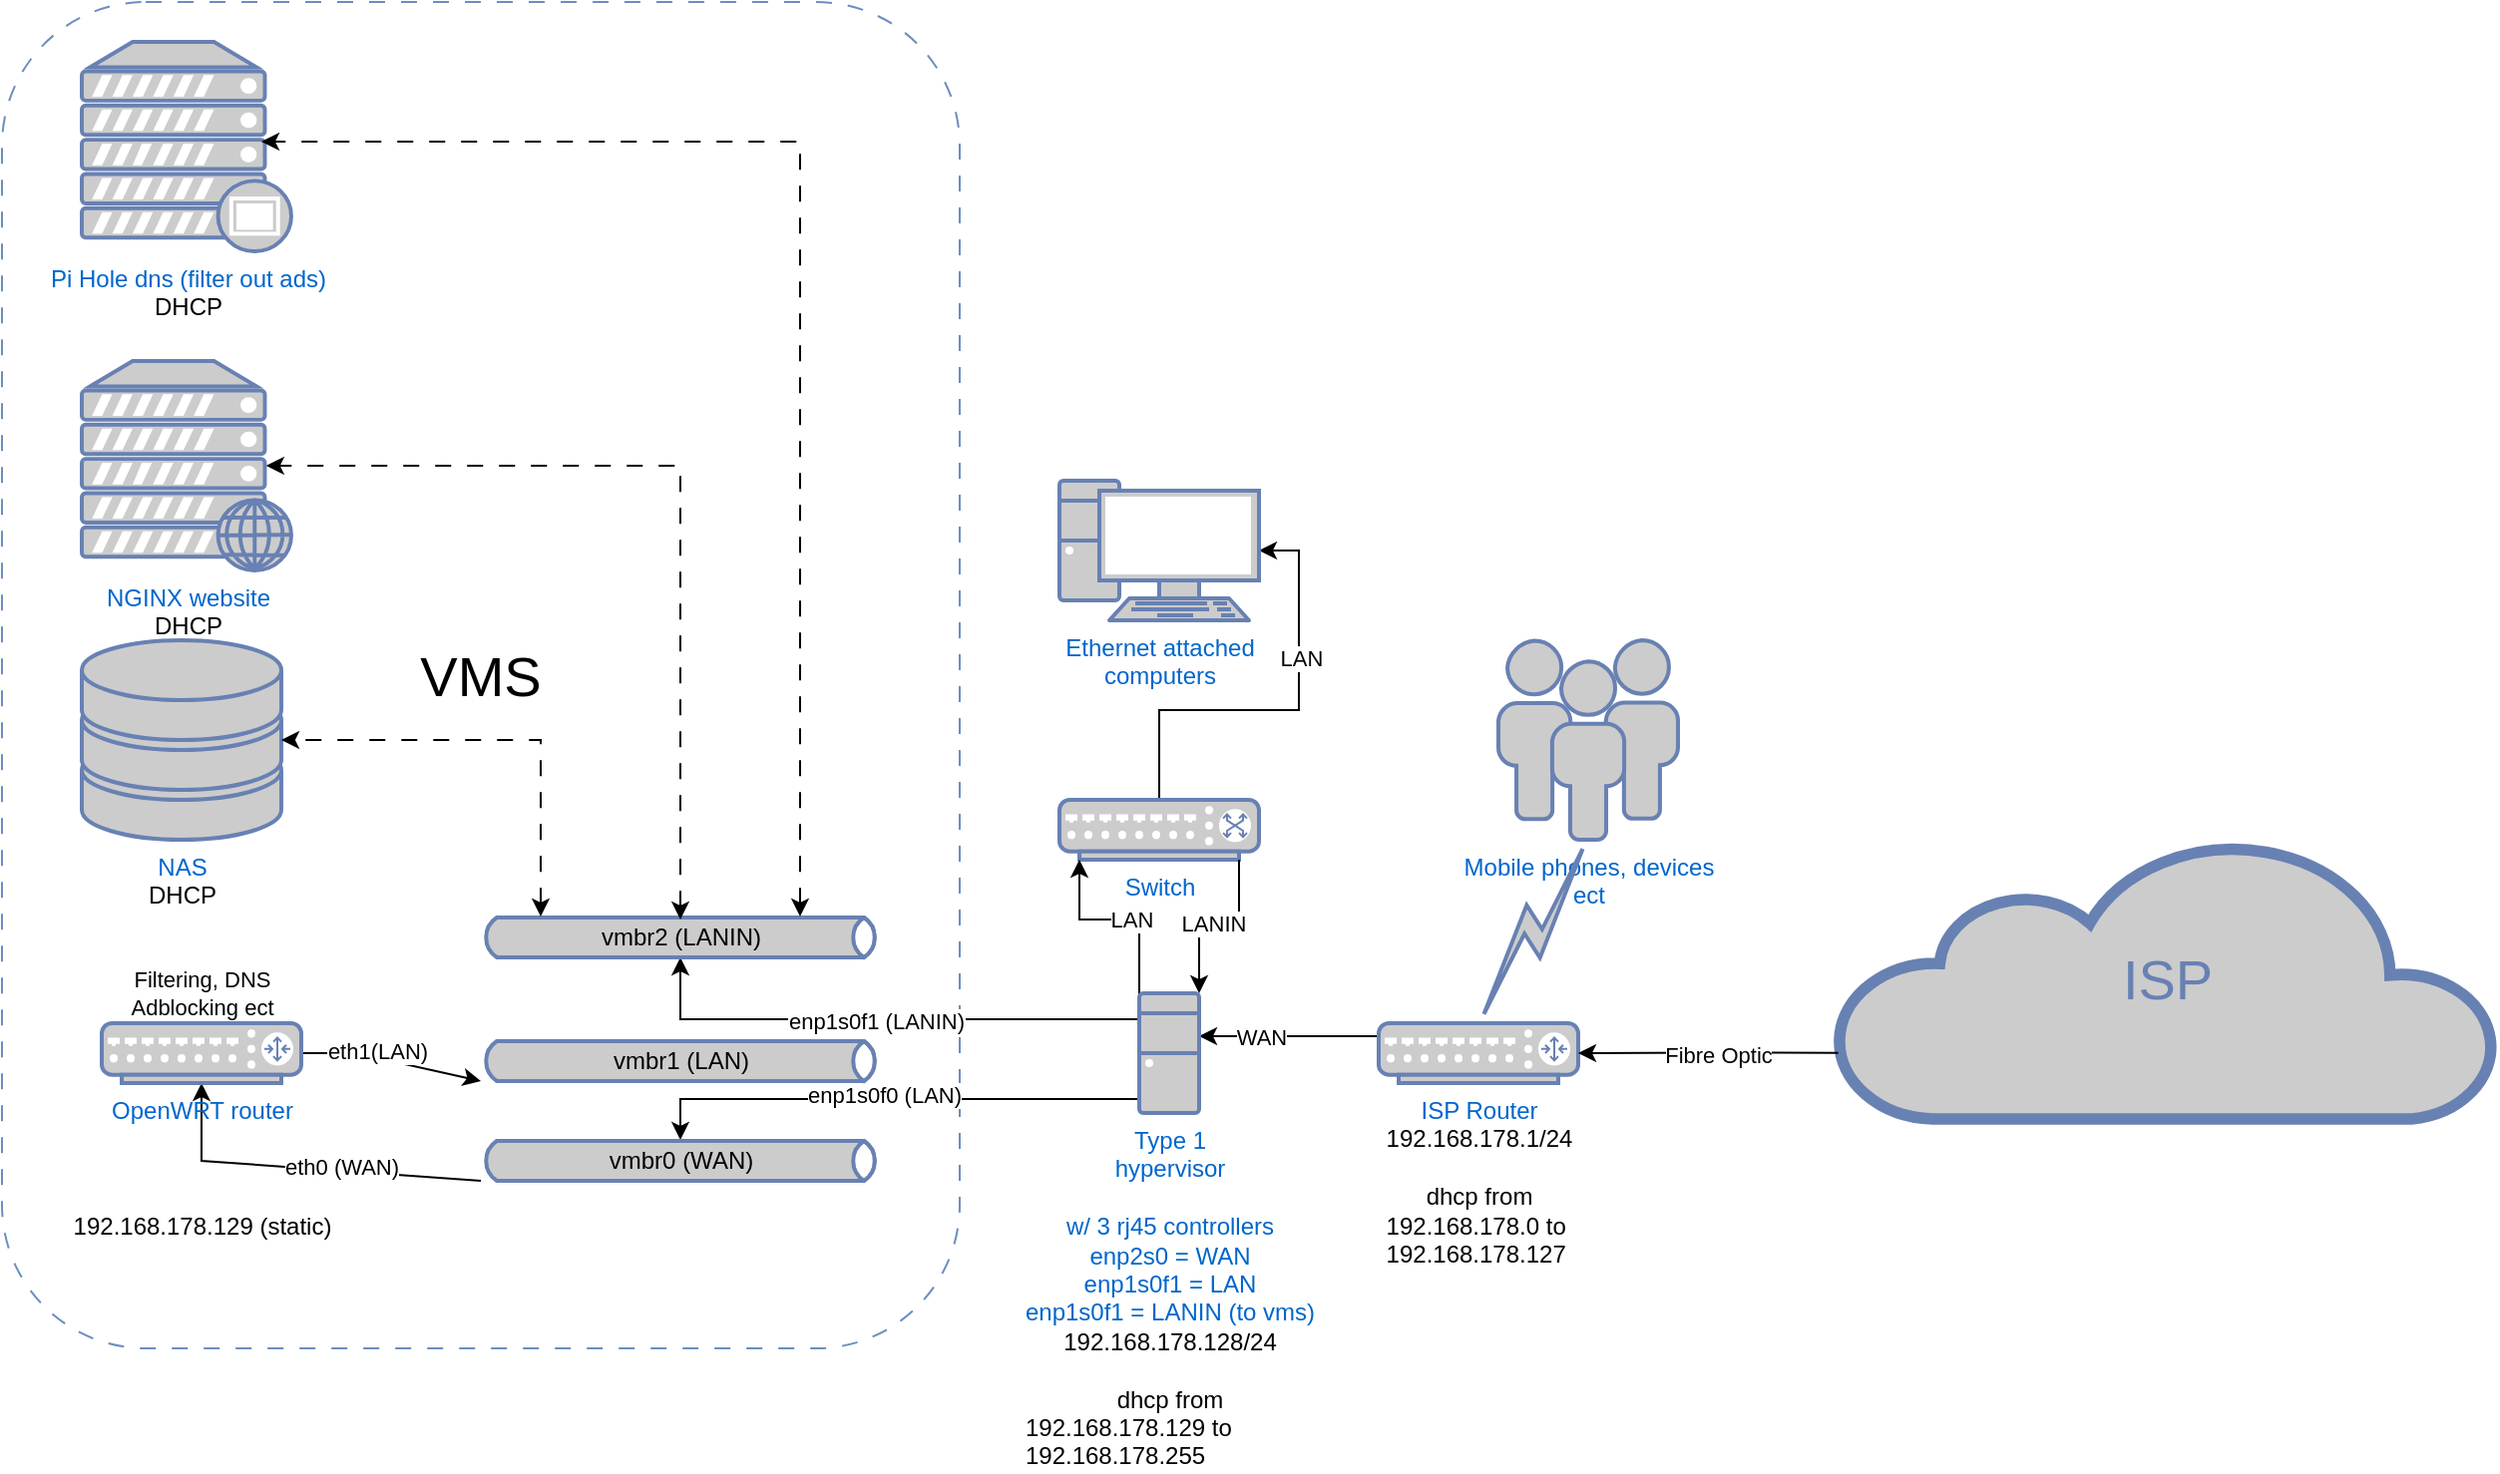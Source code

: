 <mxfile version="24.6.4" type="github">
  <diagram name="Page-1" id="bfe91b75-5d2c-26a0-9c1d-138518896778">
    <mxGraphModel dx="899" dy="506" grid="1" gridSize="10" guides="1" tooltips="1" connect="1" arrows="1" fold="1" page="1" pageScale="1" pageWidth="1100" pageHeight="850" background="none" math="0" shadow="0">
      <root>
        <mxCell id="0" />
        <mxCell id="1" parent="0" />
        <mxCell id="6iD_Mrj8QfbNQLrUIZJ0-72" value="&lt;font style=&quot;font-size: 28px;&quot;&gt;VMS&lt;/font&gt;" style="rounded=1;whiteSpace=wrap;html=1;fillColor=none;strokeColor=#6c8ebf;dashed=1;dashPattern=8 8;" vertex="1" parent="1">
          <mxGeometry x="950" y="370" width="480" height="675" as="geometry" />
        </mxCell>
        <mxCell id="7c3789c024ecab99-53" value="ISP" style="html=1;fillColor=#CCCCCC;strokeColor=#6881B3;gradientColor=none;gradientDirection=north;strokeWidth=2;shape=mxgraph.networks.cloud;fontColor=#6881B3;rounded=0;shadow=0;comic=0;align=center;fontSize=28;" parent="1" vertex="1">
          <mxGeometry x="1870" y="790" width="330" height="140" as="geometry" />
        </mxCell>
        <mxCell id="6iD_Mrj8QfbNQLrUIZJ0-4" style="edgeStyle=orthogonalEdgeStyle;rounded=0;orthogonalLoop=1;jettySize=auto;html=1;exitX=0;exitY=0.5;exitDx=0;exitDy=0;exitPerimeter=0;" edge="1" parent="1">
          <mxGeometry relative="1" as="geometry">
            <mxPoint x="1640" y="905.49" as="sourcePoint" />
            <mxPoint x="1550" y="888.503" as="targetPoint" />
            <Array as="points">
              <mxPoint x="1640" y="888.49" />
            </Array>
          </mxGeometry>
        </mxCell>
        <mxCell id="6iD_Mrj8QfbNQLrUIZJ0-24" value="WAN" style="edgeLabel;html=1;align=center;verticalAlign=middle;resizable=0;points=[];" vertex="1" connectable="0" parent="6iD_Mrj8QfbNQLrUIZJ0-4">
          <mxGeometry x="0.846" relative="1" as="geometry">
            <mxPoint x="23" as="offset" />
          </mxGeometry>
        </mxCell>
        <mxCell id="7c3789c024ecab99-54" value="ISP Router&lt;br&gt;&lt;span style=&quot;color: rgb(0, 0, 0);&quot;&gt;192.168.178.1/24&lt;br&gt;&lt;br&gt;dhcp from&lt;br&gt;&lt;div style=&quot;text-align: left;&quot;&gt;&lt;span style=&quot;background-color: initial;&quot;&gt;192.168.178.0 to&lt;/span&gt;&lt;/div&gt;&lt;/span&gt;&lt;div style=&quot;&quot;&gt;&lt;div style=&quot;text-align: left;&quot;&gt;&lt;span style=&quot;color: rgb(0, 0, 0); background-color: initial;&quot;&gt;192.168.178.127&lt;/span&gt;&lt;/div&gt;&lt;/div&gt;" style="fontColor=#0066CC;verticalAlign=top;verticalLabelPosition=bottom;labelPosition=center;align=center;html=1;fillColor=#CCCCCC;strokeColor=#6881B3;gradientColor=none;gradientDirection=north;strokeWidth=2;shape=mxgraph.networks.router;rounded=0;shadow=0;comic=0;" parent="1" vertex="1">
          <mxGeometry x="1640" y="882" width="100" height="30" as="geometry" />
        </mxCell>
        <mxCell id="6iD_Mrj8QfbNQLrUIZJ0-58" style="edgeStyle=orthogonalEdgeStyle;rounded=0;orthogonalLoop=1;jettySize=auto;html=1;exitX=0.5;exitY=0;exitDx=0;exitDy=0;exitPerimeter=0;entryX=1;entryY=0.5;entryDx=0;entryDy=0;entryPerimeter=0;" edge="1" parent="1" source="6iD_Mrj8QfbNQLrUIZJ0-1" target="6iD_Mrj8QfbNQLrUIZJ0-62">
          <mxGeometry relative="1" as="geometry">
            <mxPoint x="1530.111" y="720" as="targetPoint" />
          </mxGeometry>
        </mxCell>
        <mxCell id="6iD_Mrj8QfbNQLrUIZJ0-63" value="LAN" style="edgeLabel;html=1;align=center;verticalAlign=middle;resizable=0;points=[];" vertex="1" connectable="0" parent="6iD_Mrj8QfbNQLrUIZJ0-58">
          <mxGeometry x="0.315" y="-1" relative="1" as="geometry">
            <mxPoint as="offset" />
          </mxGeometry>
        </mxCell>
        <mxCell id="6iD_Mrj8QfbNQLrUIZJ0-1" value="Switch" style="fontColor=#0066CC;verticalAlign=top;verticalLabelPosition=bottom;labelPosition=center;align=center;html=1;outlineConnect=0;fillColor=#CCCCCC;strokeColor=#6881B3;gradientColor=none;gradientDirection=north;strokeWidth=2;shape=mxgraph.networks.switch;" vertex="1" parent="1">
          <mxGeometry x="1480" y="770" width="100" height="30" as="geometry" />
        </mxCell>
        <mxCell id="6iD_Mrj8QfbNQLrUIZJ0-25" value="LAN" style="edgeStyle=orthogonalEdgeStyle;rounded=0;orthogonalLoop=1;jettySize=auto;html=1;exitX=0.5;exitY=0;exitDx=0;exitDy=0;exitPerimeter=0;" edge="1" parent="1" source="6iD_Mrj8QfbNQLrUIZJ0-3" target="6iD_Mrj8QfbNQLrUIZJ0-1">
          <mxGeometry relative="1" as="geometry">
            <Array as="points">
              <mxPoint x="1520" y="867" />
              <mxPoint x="1520" y="830" />
              <mxPoint x="1490" y="830" />
            </Array>
          </mxGeometry>
        </mxCell>
        <mxCell id="6iD_Mrj8QfbNQLrUIZJ0-34" style="edgeStyle=orthogonalEdgeStyle;rounded=0;orthogonalLoop=1;jettySize=auto;html=1;exitX=0;exitY=0.5;exitDx=0;exitDy=0;exitPerimeter=0;" edge="1" parent="1" source="6iD_Mrj8QfbNQLrUIZJ0-3" target="6iD_Mrj8QfbNQLrUIZJ0-5">
          <mxGeometry relative="1" as="geometry">
            <Array as="points">
              <mxPoint x="1520" y="880" />
              <mxPoint x="1290" y="880" />
            </Array>
          </mxGeometry>
        </mxCell>
        <mxCell id="6iD_Mrj8QfbNQLrUIZJ0-35" value="enp1s0f1 (LANIN)" style="edgeLabel;html=1;align=center;verticalAlign=middle;resizable=0;points=[];" vertex="1" connectable="0" parent="6iD_Mrj8QfbNQLrUIZJ0-34">
          <mxGeometry x="0.075" y="1" relative="1" as="geometry">
            <mxPoint as="offset" />
          </mxGeometry>
        </mxCell>
        <mxCell id="6iD_Mrj8QfbNQLrUIZJ0-37" style="edgeStyle=orthogonalEdgeStyle;rounded=0;orthogonalLoop=1;jettySize=auto;html=1;exitX=0;exitY=0.5;exitDx=0;exitDy=0;exitPerimeter=0;" edge="1" parent="1" source="6iD_Mrj8QfbNQLrUIZJ0-3" target="6iD_Mrj8QfbNQLrUIZJ0-31">
          <mxGeometry relative="1" as="geometry">
            <Array as="points">
              <mxPoint x="1520" y="920" />
              <mxPoint x="1290" y="920" />
            </Array>
          </mxGeometry>
        </mxCell>
        <mxCell id="6iD_Mrj8QfbNQLrUIZJ0-38" value="enp1s0f0 (LAN)" style="edgeLabel;html=1;align=center;verticalAlign=middle;resizable=0;points=[];" vertex="1" connectable="0" parent="6iD_Mrj8QfbNQLrUIZJ0-37">
          <mxGeometry x="0.106" y="-2" relative="1" as="geometry">
            <mxPoint as="offset" />
          </mxGeometry>
        </mxCell>
        <mxCell id="6iD_Mrj8QfbNQLrUIZJ0-3" value="Type 1&lt;div&gt;hypervisor&lt;br&gt;&lt;br&gt;w/ 3 rj45 controllers&lt;br&gt;enp2s0 = WAN&lt;/div&gt;&lt;div&gt;enp1s0f1 = LAN&lt;br&gt;enp1s0f1 = LANIN (to vms)&lt;br&gt;&lt;font color=&quot;#000000&quot;&gt;192.168.178.128/24&lt;br&gt;&lt;br&gt;dhcp from&lt;br&gt;&lt;div style=&quot;text-align: left;&quot;&gt;&lt;span style=&quot;background-color: initial;&quot;&gt;192.168.178.129 to&lt;/span&gt;&lt;/div&gt;&lt;div style=&quot;text-align: left;&quot;&gt;&lt;span style=&quot;background-color: initial;&quot;&gt;192.168.178.255&lt;/span&gt;&lt;/div&gt;&lt;/font&gt;&lt;/div&gt;" style="fontColor=#0066CC;verticalAlign=top;verticalLabelPosition=bottom;labelPosition=center;align=center;html=1;outlineConnect=0;fillColor=#CCCCCC;strokeColor=#6881B3;gradientColor=none;gradientDirection=north;strokeWidth=2;shape=mxgraph.networks.desktop_pc;" vertex="1" parent="1">
          <mxGeometry x="1520" y="867" width="30" height="60" as="geometry" />
        </mxCell>
        <mxCell id="6iD_Mrj8QfbNQLrUIZJ0-5" value="vmbr2 (LANIN)" style="html=1;outlineConnect=0;fillColor=#CCCCCC;strokeColor=#6881B3;gradientColor=none;gradientDirection=north;strokeWidth=2;shape=mxgraph.networks.bus;gradientColor=none;gradientDirection=north;fontColor=default;perimeter=backbonePerimeter;backboneSize=20;labelBackgroundColor=none;labelBorderColor=none;textShadow=0;" vertex="1" parent="1">
          <mxGeometry x="1190" y="828" width="200" height="22" as="geometry" />
        </mxCell>
        <mxCell id="6iD_Mrj8QfbNQLrUIZJ0-26" style="edgeStyle=orthogonalEdgeStyle;rounded=0;orthogonalLoop=1;jettySize=auto;html=1;" edge="1" parent="1" source="6iD_Mrj8QfbNQLrUIZJ0-1" target="6iD_Mrj8QfbNQLrUIZJ0-3">
          <mxGeometry relative="1" as="geometry">
            <mxPoint x="1570" y="810" as="sourcePoint" />
            <mxPoint x="1560" y="800" as="targetPoint" />
            <Array as="points">
              <mxPoint x="1570" y="830" />
              <mxPoint x="1550" y="830" />
            </Array>
          </mxGeometry>
        </mxCell>
        <mxCell id="6iD_Mrj8QfbNQLrUIZJ0-27" value="LANIN" style="edgeLabel;html=1;align=center;verticalAlign=middle;resizable=0;points=[];" vertex="1" connectable="0" parent="6iD_Mrj8QfbNQLrUIZJ0-26">
          <mxGeometry x="-0.017" y="2" relative="1" as="geometry">
            <mxPoint as="offset" />
          </mxGeometry>
        </mxCell>
        <mxCell id="6iD_Mrj8QfbNQLrUIZJ0-28" style="edgeStyle=orthogonalEdgeStyle;rounded=0;orthogonalLoop=1;jettySize=auto;html=1;exitX=0.001;exitY=0.763;exitDx=0;exitDy=0;exitPerimeter=0;entryX=1;entryY=0.5;entryDx=0;entryDy=0;entryPerimeter=0;" edge="1" parent="1" source="7c3789c024ecab99-53" target="7c3789c024ecab99-54">
          <mxGeometry relative="1" as="geometry">
            <Array as="points" />
          </mxGeometry>
        </mxCell>
        <mxCell id="6iD_Mrj8QfbNQLrUIZJ0-29" value="Fibre Optic" style="edgeLabel;html=1;align=center;verticalAlign=middle;resizable=0;points=[];" vertex="1" connectable="0" parent="6iD_Mrj8QfbNQLrUIZJ0-28">
          <mxGeometry x="-0.075" y="1" relative="1" as="geometry">
            <mxPoint as="offset" />
          </mxGeometry>
        </mxCell>
        <mxCell id="6iD_Mrj8QfbNQLrUIZJ0-81" style="edgeStyle=orthogonalEdgeStyle;rounded=0;orthogonalLoop=1;jettySize=auto;html=1;" edge="1" parent="1" source="6iD_Mrj8QfbNQLrUIZJ0-31" target="6iD_Mrj8QfbNQLrUIZJ0-55">
          <mxGeometry relative="1" as="geometry" />
        </mxCell>
        <mxCell id="6iD_Mrj8QfbNQLrUIZJ0-85" value="eth0 (WAN)" style="edgeLabel;html=1;align=center;verticalAlign=middle;resizable=0;points=[];" vertex="1" connectable="0" parent="6iD_Mrj8QfbNQLrUIZJ0-81">
          <mxGeometry x="-0.206" y="-2" relative="1" as="geometry">
            <mxPoint as="offset" />
          </mxGeometry>
        </mxCell>
        <mxCell id="6iD_Mrj8QfbNQLrUIZJ0-31" value="vmbr0 (WAN)" style="html=1;outlineConnect=0;fillColor=#CCCCCC;strokeColor=#6881B3;gradientColor=none;gradientDirection=north;strokeWidth=2;shape=mxgraph.networks.bus;gradientColor=none;gradientDirection=north;fontColor=default;perimeter=backbonePerimeter;backboneSize=20;labelBackgroundColor=none;labelBorderColor=none;textShadow=0;" vertex="1" parent="1">
          <mxGeometry x="1190" y="940" width="200" height="22" as="geometry" />
        </mxCell>
        <mxCell id="6iD_Mrj8QfbNQLrUIZJ0-51" value="NGINX website&lt;br&gt;&lt;font color=&quot;#000000&quot;&gt;DHCP&lt;/font&gt;" style="fontColor=#0066CC;verticalAlign=top;verticalLabelPosition=bottom;labelPosition=center;align=center;html=1;outlineConnect=0;fillColor=#CCCCCC;strokeColor=#6881B3;gradientColor=none;gradientDirection=north;strokeWidth=2;shape=mxgraph.networks.web_server;" vertex="1" parent="1">
          <mxGeometry x="990" y="550" width="105" height="105" as="geometry" />
        </mxCell>
        <mxCell id="6iD_Mrj8QfbNQLrUIZJ0-52" style="edgeStyle=orthogonalEdgeStyle;rounded=0;orthogonalLoop=1;jettySize=auto;html=1;entryX=0.88;entryY=0.5;entryDx=0;entryDy=0;entryPerimeter=0;dashed=1;dashPattern=8 8;startArrow=classic;startFill=1;" edge="1" parent="1" target="6iD_Mrj8QfbNQLrUIZJ0-51">
          <mxGeometry relative="1" as="geometry">
            <mxPoint x="1290" y="830" as="sourcePoint" />
            <Array as="points">
              <mxPoint x="1290" y="603" />
            </Array>
          </mxGeometry>
        </mxCell>
        <mxCell id="6iD_Mrj8QfbNQLrUIZJ0-53" value="NAS&lt;br&gt;&lt;font color=&quot;#000000&quot;&gt;DHCP&lt;/font&gt;" style="fontColor=#0066CC;verticalAlign=top;verticalLabelPosition=bottom;labelPosition=center;align=center;html=1;outlineConnect=0;fillColor=#CCCCCC;strokeColor=#6881B3;gradientColor=none;gradientDirection=north;strokeWidth=2;shape=mxgraph.networks.storage;" vertex="1" parent="1">
          <mxGeometry x="990" y="690" width="100" height="100" as="geometry" />
        </mxCell>
        <mxCell id="6iD_Mrj8QfbNQLrUIZJ0-54" style="edgeStyle=orthogonalEdgeStyle;rounded=0;orthogonalLoop=1;jettySize=auto;html=1;entryX=1;entryY=0.5;entryDx=0;entryDy=0;entryPerimeter=0;dashed=1;dashPattern=8 8;startArrow=classic;startFill=1;" edge="1" parent="1" source="6iD_Mrj8QfbNQLrUIZJ0-5" target="6iD_Mrj8QfbNQLrUIZJ0-53">
          <mxGeometry relative="1" as="geometry">
            <mxPoint x="1185" y="612" as="sourcePoint" />
            <Array as="points">
              <mxPoint x="1220" y="740" />
            </Array>
          </mxGeometry>
        </mxCell>
        <mxCell id="6iD_Mrj8QfbNQLrUIZJ0-83" style="edgeStyle=orthogonalEdgeStyle;rounded=0;orthogonalLoop=1;jettySize=auto;html=1;" edge="1" parent="1" source="6iD_Mrj8QfbNQLrUIZJ0-55" target="6iD_Mrj8QfbNQLrUIZJ0-57">
          <mxGeometry relative="1" as="geometry" />
        </mxCell>
        <mxCell id="6iD_Mrj8QfbNQLrUIZJ0-84" value="Filtering, DNS&lt;div&gt;Adblocking ect&lt;/div&gt;" style="edgeLabel;html=1;align=center;verticalAlign=middle;resizable=0;points=[];" vertex="1" connectable="0" parent="6iD_Mrj8QfbNQLrUIZJ0-83">
          <mxGeometry x="-0.323" relative="1" as="geometry">
            <mxPoint x="-82" y="-30" as="offset" />
          </mxGeometry>
        </mxCell>
        <mxCell id="6iD_Mrj8QfbNQLrUIZJ0-86" value="eth1(LAN)" style="edgeLabel;html=1;align=center;verticalAlign=middle;resizable=0;points=[];" vertex="1" connectable="0" parent="6iD_Mrj8QfbNQLrUIZJ0-83">
          <mxGeometry x="-0.201" y="1" relative="1" as="geometry">
            <mxPoint as="offset" />
          </mxGeometry>
        </mxCell>
        <mxCell id="6iD_Mrj8QfbNQLrUIZJ0-55" value="OpenWRT router&lt;br&gt;&lt;br&gt;&lt;font color=&quot;#000000&quot;&gt;&lt;br&gt;&lt;br&gt;192.168.178.129 (static)&lt;/font&gt;" style="fontColor=#0066CC;verticalAlign=top;verticalLabelPosition=bottom;labelPosition=center;align=center;html=1;outlineConnect=0;fillColor=#CCCCCC;strokeColor=#6881B3;gradientColor=none;gradientDirection=north;strokeWidth=2;shape=mxgraph.networks.router;" vertex="1" parent="1">
          <mxGeometry x="1000" y="882" width="100" height="30" as="geometry" />
        </mxCell>
        <mxCell id="6iD_Mrj8QfbNQLrUIZJ0-57" value="vmbr1 (LAN)" style="html=1;outlineConnect=0;fillColor=#CCCCCC;strokeColor=#6881B3;gradientColor=none;gradientDirection=north;strokeWidth=2;shape=mxgraph.networks.bus;gradientColor=none;gradientDirection=north;fontColor=default;perimeter=backbonePerimeter;backboneSize=20;labelBackgroundColor=none;labelBorderColor=none;textShadow=0;" vertex="1" parent="1">
          <mxGeometry x="1190" y="890" width="200" height="22" as="geometry" />
        </mxCell>
        <mxCell id="6iD_Mrj8QfbNQLrUIZJ0-62" value="Ethernet attached&lt;div&gt;computers&lt;/div&gt;" style="fontColor=#0066CC;verticalAlign=top;verticalLabelPosition=bottom;labelPosition=center;align=center;html=1;outlineConnect=0;fillColor=#CCCCCC;strokeColor=#6881B3;gradientColor=none;gradientDirection=north;strokeWidth=2;shape=mxgraph.networks.pc;" vertex="1" parent="1">
          <mxGeometry x="1480" y="610" width="100" height="70" as="geometry" />
        </mxCell>
        <mxCell id="6iD_Mrj8QfbNQLrUIZJ0-65" value="Mobile phones, devices&lt;div&gt;ect&lt;/div&gt;" style="fontColor=#0066CC;verticalAlign=top;verticalLabelPosition=bottom;labelPosition=center;align=center;html=1;outlineConnect=0;fillColor=#CCCCCC;strokeColor=#6881B3;gradientColor=none;gradientDirection=north;strokeWidth=2;shape=mxgraph.networks.users;" vertex="1" parent="1">
          <mxGeometry x="1700" y="690" width="90" height="100" as="geometry" />
        </mxCell>
        <mxCell id="6iD_Mrj8QfbNQLrUIZJ0-71" value="" style="html=1;outlineConnect=0;fillColor=#CCCCCC;strokeColor=#6881B3;gradientColor=none;gradientDirection=north;strokeWidth=2;shape=mxgraph.networks.comm_link_edge;html=1;rounded=0;entryX=0.5;entryY=0;entryDx=0;entryDy=0;entryPerimeter=0;exitX=0.5;exitY=1;exitDx=0;exitDy=0;exitPerimeter=0;" edge="1" parent="1" source="6iD_Mrj8QfbNQLrUIZJ0-65" target="7c3789c024ecab99-54">
          <mxGeometry width="100" height="100" relative="1" as="geometry">
            <mxPoint x="1360" y="980" as="sourcePoint" />
            <mxPoint x="1460" y="880" as="targetPoint" />
          </mxGeometry>
        </mxCell>
        <mxCell id="6iD_Mrj8QfbNQLrUIZJ0-88" value="Pi Hole dns (filter out ads)&lt;br&gt;&lt;font color=&quot;#000000&quot;&gt;DHCP&lt;/font&gt;" style="fontColor=#0066CC;verticalAlign=top;verticalLabelPosition=bottom;labelPosition=center;align=center;html=1;outlineConnect=0;fillColor=#CCCCCC;strokeColor=#6881B3;gradientColor=none;gradientDirection=north;strokeWidth=2;shape=mxgraph.networks.proxy_server;" vertex="1" parent="1">
          <mxGeometry x="990" y="390" width="105" height="105" as="geometry" />
        </mxCell>
        <mxCell id="6iD_Mrj8QfbNQLrUIZJ0-89" style="edgeStyle=orthogonalEdgeStyle;rounded=0;orthogonalLoop=1;jettySize=auto;html=1;entryX=0.88;entryY=0.5;entryDx=0;entryDy=0;entryPerimeter=0;dashed=1;dashPattern=8 8;startArrow=classic;startFill=1;" edge="1" parent="1" source="6iD_Mrj8QfbNQLrUIZJ0-5">
          <mxGeometry relative="1" as="geometry">
            <mxPoint x="1288" y="667" as="sourcePoint" />
            <mxPoint x="1080" y="440" as="targetPoint" />
            <Array as="points">
              <mxPoint x="1350" y="440" />
            </Array>
          </mxGeometry>
        </mxCell>
      </root>
    </mxGraphModel>
  </diagram>
</mxfile>
